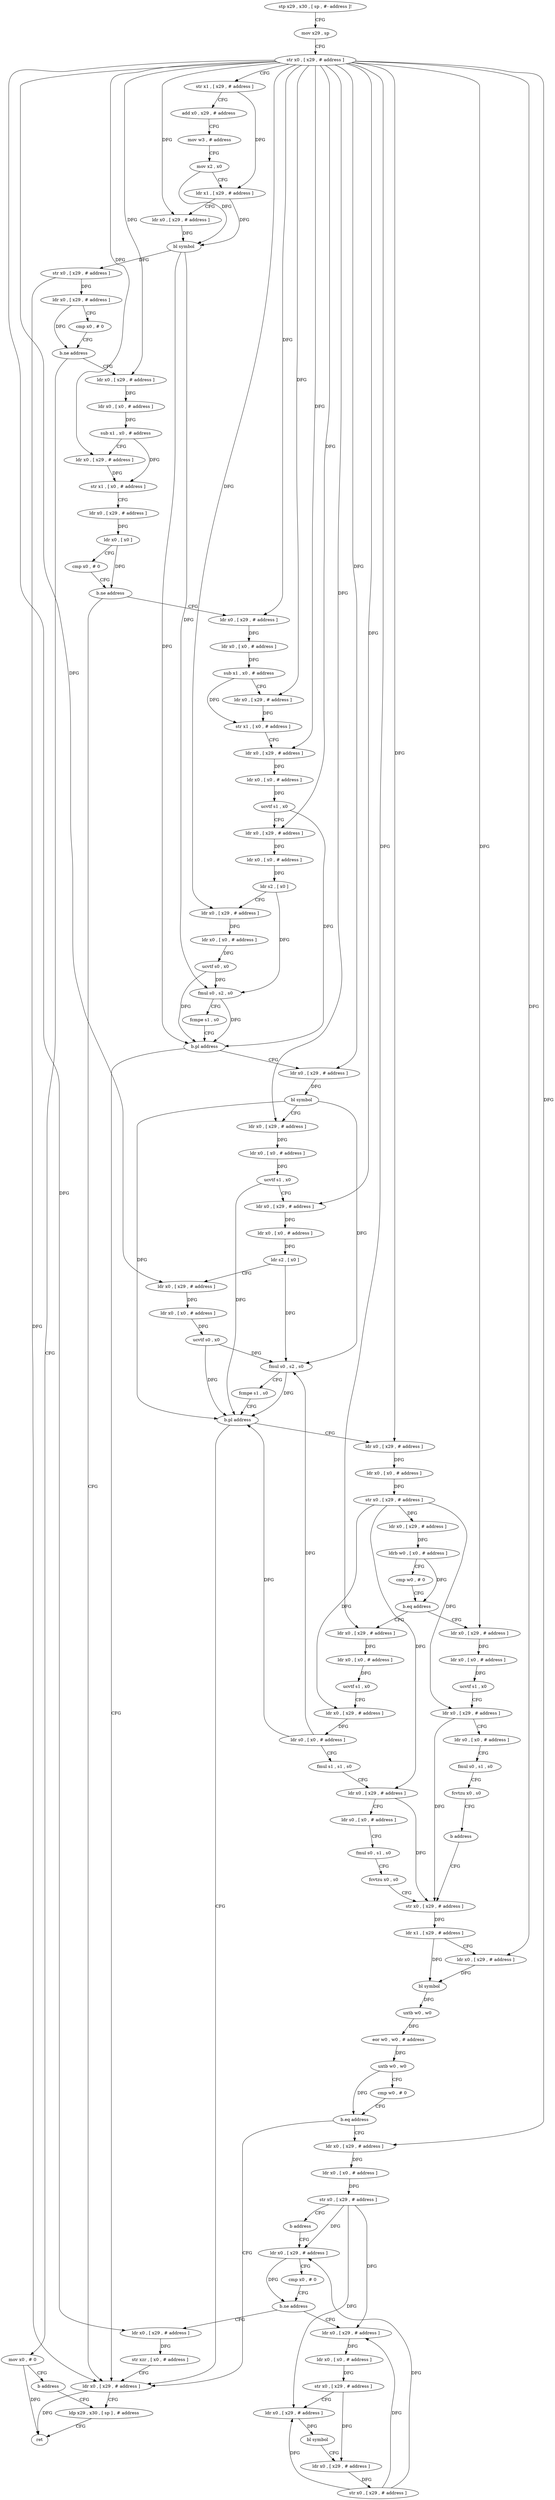 digraph "func" {
"4321680" [label = "stp x29 , x30 , [ sp , #- address ]!" ]
"4321684" [label = "mov x29 , sp" ]
"4321688" [label = "str x0 , [ x29 , # address ]" ]
"4321692" [label = "str x1 , [ x29 , # address ]" ]
"4321696" [label = "add x0 , x29 , # address" ]
"4321700" [label = "mov w3 , # address" ]
"4321704" [label = "mov x2 , x0" ]
"4321708" [label = "ldr x1 , [ x29 , # address ]" ]
"4321712" [label = "ldr x0 , [ x29 , # address ]" ]
"4321716" [label = "bl symbol" ]
"4321720" [label = "str x0 , [ x29 , # address ]" ]
"4321724" [label = "ldr x0 , [ x29 , # address ]" ]
"4321728" [label = "cmp x0 , # 0" ]
"4321732" [label = "b.ne address" ]
"4321744" [label = "ldr x0 , [ x29 , # address ]" ]
"4321736" [label = "mov x0 , # 0" ]
"4321748" [label = "ldr x0 , [ x0 , # address ]" ]
"4321752" [label = "sub x1 , x0 , # address" ]
"4321756" [label = "ldr x0 , [ x29 , # address ]" ]
"4321760" [label = "str x1 , [ x0 , # address ]" ]
"4321764" [label = "ldr x0 , [ x29 , # address ]" ]
"4321768" [label = "ldr x0 , [ x0 ]" ]
"4321772" [label = "cmp x0 , # 0" ]
"4321776" [label = "b.ne address" ]
"4322104" [label = "ldr x0 , [ x29 , # address ]" ]
"4321780" [label = "ldr x0 , [ x29 , # address ]" ]
"4321740" [label = "b address" ]
"4322108" [label = "ldp x29 , x30 , [ sp ] , # address" ]
"4321784" [label = "ldr x0 , [ x0 , # address ]" ]
"4321788" [label = "sub x1 , x0 , # address" ]
"4321792" [label = "ldr x0 , [ x29 , # address ]" ]
"4321796" [label = "str x1 , [ x0 , # address ]" ]
"4321800" [label = "ldr x0 , [ x29 , # address ]" ]
"4321804" [label = "ldr x0 , [ x0 , # address ]" ]
"4321808" [label = "ucvtf s1 , x0" ]
"4321812" [label = "ldr x0 , [ x29 , # address ]" ]
"4321816" [label = "ldr x0 , [ x0 , # address ]" ]
"4321820" [label = "ldr s2 , [ x0 ]" ]
"4321824" [label = "ldr x0 , [ x29 , # address ]" ]
"4321828" [label = "ldr x0 , [ x0 , # address ]" ]
"4321832" [label = "ucvtf s0 , x0" ]
"4321836" [label = "fmul s0 , s2 , s0" ]
"4321840" [label = "fcmpe s1 , s0" ]
"4321844" [label = "b.pl address" ]
"4321848" [label = "ldr x0 , [ x29 , # address ]" ]
"4322112" [label = "ret" ]
"4321852" [label = "bl symbol" ]
"4321856" [label = "ldr x0 , [ x29 , # address ]" ]
"4321860" [label = "ldr x0 , [ x0 , # address ]" ]
"4321864" [label = "ucvtf s1 , x0" ]
"4321868" [label = "ldr x0 , [ x29 , # address ]" ]
"4321872" [label = "ldr x0 , [ x0 , # address ]" ]
"4321876" [label = "ldr s2 , [ x0 ]" ]
"4321880" [label = "ldr x0 , [ x29 , # address ]" ]
"4321884" [label = "ldr x0 , [ x0 , # address ]" ]
"4321888" [label = "ucvtf s0 , x0" ]
"4321892" [label = "fmul s0 , s2 , s0" ]
"4321896" [label = "fcmpe s1 , s0" ]
"4321900" [label = "b.pl address" ]
"4321904" [label = "ldr x0 , [ x29 , # address ]" ]
"4321908" [label = "ldr x0 , [ x0 , # address ]" ]
"4321912" [label = "str x0 , [ x29 , # address ]" ]
"4321916" [label = "ldr x0 , [ x29 , # address ]" ]
"4321920" [label = "ldrb w0 , [ x0 , # address ]" ]
"4321924" [label = "cmp w0 , # 0" ]
"4321928" [label = "b.eq address" ]
"4321964" [label = "ldr x0 , [ x29 , # address ]" ]
"4321932" [label = "ldr x0 , [ x29 , # address ]" ]
"4321968" [label = "ldr x0 , [ x0 , # address ]" ]
"4321972" [label = "ucvtf s1 , x0" ]
"4321976" [label = "ldr x0 , [ x29 , # address ]" ]
"4321980" [label = "ldr s0 , [ x0 , # address ]" ]
"4321984" [label = "fmul s1 , s1 , s0" ]
"4321988" [label = "ldr x0 , [ x29 , # address ]" ]
"4321992" [label = "ldr s0 , [ x0 , # address ]" ]
"4321996" [label = "fmul s0 , s1 , s0" ]
"4322000" [label = "fcvtzu x0 , s0" ]
"4322004" [label = "str x0 , [ x29 , # address ]" ]
"4321936" [label = "ldr x0 , [ x0 , # address ]" ]
"4321940" [label = "ucvtf s1 , x0" ]
"4321944" [label = "ldr x0 , [ x29 , # address ]" ]
"4321948" [label = "ldr s0 , [ x0 , # address ]" ]
"4321952" [label = "fmul s0 , s1 , s0" ]
"4321956" [label = "fcvtzu x0 , s0" ]
"4321960" [label = "b address" ]
"4322040" [label = "ldr x0 , [ x29 , # address ]" ]
"4322044" [label = "ldr x0 , [ x0 , # address ]" ]
"4322048" [label = "str x0 , [ x29 , # address ]" ]
"4322052" [label = "b address" ]
"4322084" [label = "ldr x0 , [ x29 , # address ]" ]
"4322008" [label = "ldr x1 , [ x29 , # address ]" ]
"4322012" [label = "ldr x0 , [ x29 , # address ]" ]
"4322016" [label = "bl symbol" ]
"4322020" [label = "uxtb w0 , w0" ]
"4322024" [label = "eor w0 , w0 , # address" ]
"4322028" [label = "uxtb w0 , w0" ]
"4322032" [label = "cmp w0 , # 0" ]
"4322036" [label = "b.eq address" ]
"4322088" [label = "cmp x0 , # 0" ]
"4322092" [label = "b.ne address" ]
"4322056" [label = "ldr x0 , [ x29 , # address ]" ]
"4322096" [label = "ldr x0 , [ x29 , # address ]" ]
"4322060" [label = "ldr x0 , [ x0 , # address ]" ]
"4322064" [label = "str x0 , [ x29 , # address ]" ]
"4322068" [label = "ldr x0 , [ x29 , # address ]" ]
"4322072" [label = "bl symbol" ]
"4322076" [label = "ldr x0 , [ x29 , # address ]" ]
"4322080" [label = "str x0 , [ x29 , # address ]" ]
"4322100" [label = "str xzr , [ x0 , # address ]" ]
"4321680" -> "4321684" [ label = "CFG" ]
"4321684" -> "4321688" [ label = "CFG" ]
"4321688" -> "4321692" [ label = "CFG" ]
"4321688" -> "4321712" [ label = "DFG" ]
"4321688" -> "4321744" [ label = "DFG" ]
"4321688" -> "4321756" [ label = "DFG" ]
"4321688" -> "4321780" [ label = "DFG" ]
"4321688" -> "4321792" [ label = "DFG" ]
"4321688" -> "4321800" [ label = "DFG" ]
"4321688" -> "4321812" [ label = "DFG" ]
"4321688" -> "4321824" [ label = "DFG" ]
"4321688" -> "4321848" [ label = "DFG" ]
"4321688" -> "4321856" [ label = "DFG" ]
"4321688" -> "4321868" [ label = "DFG" ]
"4321688" -> "4321880" [ label = "DFG" ]
"4321688" -> "4321904" [ label = "DFG" ]
"4321688" -> "4321964" [ label = "DFG" ]
"4321688" -> "4321932" [ label = "DFG" ]
"4321688" -> "4322012" [ label = "DFG" ]
"4321688" -> "4322040" [ label = "DFG" ]
"4321688" -> "4322096" [ label = "DFG" ]
"4321692" -> "4321696" [ label = "CFG" ]
"4321692" -> "4321708" [ label = "DFG" ]
"4321696" -> "4321700" [ label = "CFG" ]
"4321700" -> "4321704" [ label = "CFG" ]
"4321704" -> "4321708" [ label = "CFG" ]
"4321704" -> "4321716" [ label = "DFG" ]
"4321708" -> "4321712" [ label = "CFG" ]
"4321708" -> "4321716" [ label = "DFG" ]
"4321712" -> "4321716" [ label = "DFG" ]
"4321716" -> "4321720" [ label = "DFG" ]
"4321716" -> "4321836" [ label = "DFG" ]
"4321716" -> "4321844" [ label = "DFG" ]
"4321720" -> "4321724" [ label = "DFG" ]
"4321720" -> "4322104" [ label = "DFG" ]
"4321724" -> "4321728" [ label = "CFG" ]
"4321724" -> "4321732" [ label = "DFG" ]
"4321728" -> "4321732" [ label = "CFG" ]
"4321732" -> "4321744" [ label = "CFG" ]
"4321732" -> "4321736" [ label = "CFG" ]
"4321744" -> "4321748" [ label = "DFG" ]
"4321736" -> "4321740" [ label = "CFG" ]
"4321736" -> "4322112" [ label = "DFG" ]
"4321748" -> "4321752" [ label = "DFG" ]
"4321752" -> "4321756" [ label = "CFG" ]
"4321752" -> "4321760" [ label = "DFG" ]
"4321756" -> "4321760" [ label = "DFG" ]
"4321760" -> "4321764" [ label = "CFG" ]
"4321764" -> "4321768" [ label = "DFG" ]
"4321768" -> "4321772" [ label = "CFG" ]
"4321768" -> "4321776" [ label = "DFG" ]
"4321772" -> "4321776" [ label = "CFG" ]
"4321776" -> "4322104" [ label = "CFG" ]
"4321776" -> "4321780" [ label = "CFG" ]
"4322104" -> "4322108" [ label = "CFG" ]
"4322104" -> "4322112" [ label = "DFG" ]
"4321780" -> "4321784" [ label = "DFG" ]
"4321740" -> "4322108" [ label = "CFG" ]
"4322108" -> "4322112" [ label = "CFG" ]
"4321784" -> "4321788" [ label = "DFG" ]
"4321788" -> "4321792" [ label = "CFG" ]
"4321788" -> "4321796" [ label = "DFG" ]
"4321792" -> "4321796" [ label = "DFG" ]
"4321796" -> "4321800" [ label = "CFG" ]
"4321800" -> "4321804" [ label = "DFG" ]
"4321804" -> "4321808" [ label = "DFG" ]
"4321808" -> "4321812" [ label = "CFG" ]
"4321808" -> "4321844" [ label = "DFG" ]
"4321812" -> "4321816" [ label = "DFG" ]
"4321816" -> "4321820" [ label = "DFG" ]
"4321820" -> "4321824" [ label = "CFG" ]
"4321820" -> "4321836" [ label = "DFG" ]
"4321824" -> "4321828" [ label = "DFG" ]
"4321828" -> "4321832" [ label = "DFG" ]
"4321832" -> "4321836" [ label = "DFG" ]
"4321832" -> "4321844" [ label = "DFG" ]
"4321836" -> "4321840" [ label = "CFG" ]
"4321836" -> "4321844" [ label = "DFG" ]
"4321840" -> "4321844" [ label = "CFG" ]
"4321844" -> "4322104" [ label = "CFG" ]
"4321844" -> "4321848" [ label = "CFG" ]
"4321848" -> "4321852" [ label = "DFG" ]
"4321852" -> "4321856" [ label = "CFG" ]
"4321852" -> "4321892" [ label = "DFG" ]
"4321852" -> "4321900" [ label = "DFG" ]
"4321856" -> "4321860" [ label = "DFG" ]
"4321860" -> "4321864" [ label = "DFG" ]
"4321864" -> "4321868" [ label = "CFG" ]
"4321864" -> "4321900" [ label = "DFG" ]
"4321868" -> "4321872" [ label = "DFG" ]
"4321872" -> "4321876" [ label = "DFG" ]
"4321876" -> "4321880" [ label = "CFG" ]
"4321876" -> "4321892" [ label = "DFG" ]
"4321880" -> "4321884" [ label = "DFG" ]
"4321884" -> "4321888" [ label = "DFG" ]
"4321888" -> "4321892" [ label = "DFG" ]
"4321888" -> "4321900" [ label = "DFG" ]
"4321892" -> "4321896" [ label = "CFG" ]
"4321892" -> "4321900" [ label = "DFG" ]
"4321896" -> "4321900" [ label = "CFG" ]
"4321900" -> "4322104" [ label = "CFG" ]
"4321900" -> "4321904" [ label = "CFG" ]
"4321904" -> "4321908" [ label = "DFG" ]
"4321908" -> "4321912" [ label = "DFG" ]
"4321912" -> "4321916" [ label = "DFG" ]
"4321912" -> "4321976" [ label = "DFG" ]
"4321912" -> "4321988" [ label = "DFG" ]
"4321912" -> "4321944" [ label = "DFG" ]
"4321916" -> "4321920" [ label = "DFG" ]
"4321920" -> "4321924" [ label = "CFG" ]
"4321920" -> "4321928" [ label = "DFG" ]
"4321924" -> "4321928" [ label = "CFG" ]
"4321928" -> "4321964" [ label = "CFG" ]
"4321928" -> "4321932" [ label = "CFG" ]
"4321964" -> "4321968" [ label = "DFG" ]
"4321932" -> "4321936" [ label = "DFG" ]
"4321968" -> "4321972" [ label = "DFG" ]
"4321972" -> "4321976" [ label = "CFG" ]
"4321976" -> "4321980" [ label = "DFG" ]
"4321980" -> "4321984" [ label = "CFG" ]
"4321980" -> "4321892" [ label = "DFG" ]
"4321980" -> "4321900" [ label = "DFG" ]
"4321984" -> "4321988" [ label = "CFG" ]
"4321988" -> "4321992" [ label = "CFG" ]
"4321988" -> "4322004" [ label = "DFG" ]
"4321992" -> "4321996" [ label = "CFG" ]
"4321996" -> "4322000" [ label = "CFG" ]
"4322000" -> "4322004" [ label = "CFG" ]
"4322004" -> "4322008" [ label = "DFG" ]
"4321936" -> "4321940" [ label = "DFG" ]
"4321940" -> "4321944" [ label = "CFG" ]
"4321944" -> "4321948" [ label = "CFG" ]
"4321944" -> "4322004" [ label = "DFG" ]
"4321948" -> "4321952" [ label = "CFG" ]
"4321952" -> "4321956" [ label = "CFG" ]
"4321956" -> "4321960" [ label = "CFG" ]
"4321960" -> "4322004" [ label = "CFG" ]
"4322040" -> "4322044" [ label = "DFG" ]
"4322044" -> "4322048" [ label = "DFG" ]
"4322048" -> "4322052" [ label = "CFG" ]
"4322048" -> "4322084" [ label = "DFG" ]
"4322048" -> "4322056" [ label = "DFG" ]
"4322048" -> "4322068" [ label = "DFG" ]
"4322052" -> "4322084" [ label = "CFG" ]
"4322084" -> "4322088" [ label = "CFG" ]
"4322084" -> "4322092" [ label = "DFG" ]
"4322008" -> "4322012" [ label = "CFG" ]
"4322008" -> "4322016" [ label = "DFG" ]
"4322012" -> "4322016" [ label = "DFG" ]
"4322016" -> "4322020" [ label = "DFG" ]
"4322020" -> "4322024" [ label = "DFG" ]
"4322024" -> "4322028" [ label = "DFG" ]
"4322028" -> "4322032" [ label = "CFG" ]
"4322028" -> "4322036" [ label = "DFG" ]
"4322032" -> "4322036" [ label = "CFG" ]
"4322036" -> "4322104" [ label = "CFG" ]
"4322036" -> "4322040" [ label = "CFG" ]
"4322088" -> "4322092" [ label = "CFG" ]
"4322092" -> "4322056" [ label = "CFG" ]
"4322092" -> "4322096" [ label = "CFG" ]
"4322056" -> "4322060" [ label = "DFG" ]
"4322096" -> "4322100" [ label = "DFG" ]
"4322060" -> "4322064" [ label = "DFG" ]
"4322064" -> "4322068" [ label = "CFG" ]
"4322064" -> "4322076" [ label = "DFG" ]
"4322068" -> "4322072" [ label = "DFG" ]
"4322072" -> "4322076" [ label = "CFG" ]
"4322076" -> "4322080" [ label = "DFG" ]
"4322080" -> "4322084" [ label = "DFG" ]
"4322080" -> "4322056" [ label = "DFG" ]
"4322080" -> "4322068" [ label = "DFG" ]
"4322100" -> "4322104" [ label = "CFG" ]
}

